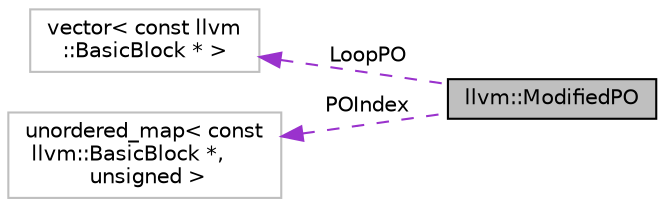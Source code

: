 digraph "llvm::ModifiedPO"
{
 // LATEX_PDF_SIZE
  bgcolor="transparent";
  edge [fontname="Helvetica",fontsize="10",labelfontname="Helvetica",labelfontsize="10"];
  node [fontname="Helvetica",fontsize="10",shape=record];
  rankdir="LR";
  Node1 [label="llvm::ModifiedPO",height=0.2,width=0.4,color="black", fillcolor="grey75", style="filled", fontcolor="black",tooltip=" "];
  Node2 -> Node1 [dir="back",color="darkorchid3",fontsize="10",style="dashed",label=" LoopPO" ,fontname="Helvetica"];
  Node2 [label="vector\< const llvm\l::BasicBlock * \>",height=0.2,width=0.4,color="grey75",tooltip=" "];
  Node3 -> Node1 [dir="back",color="darkorchid3",fontsize="10",style="dashed",label=" POIndex" ,fontname="Helvetica"];
  Node3 [label="unordered_map\< const\l llvm::BasicBlock *,\l unsigned \>",height=0.2,width=0.4,color="grey75",tooltip=" "];
}
